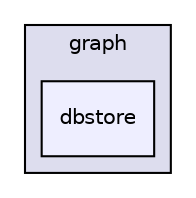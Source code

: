 digraph "/gsa/yktgsa-h1/01/pengwu/Web20/Analytics/ibm_ppl/datastructure/graph/dbstore" {
  compound=true
  node [ fontsize="10", fontname="Helvetica"];
  edge [ labelfontsize="10", labelfontname="Helvetica"];
  subgraph clusterdir_de574545640bc6519869f80c6b9cce01 {
    graph [ bgcolor="#ddddee", pencolor="black", label="graph" fontname="Helvetica", fontsize="10", URL="dir_de574545640bc6519869f80c6b9cce01.html"]
  dir_84c156f12d4e2ce9bdf3f6b57bcfec6b [shape=box, label="dbstore", style="filled", fillcolor="#eeeeff", pencolor="black", URL="dir_84c156f12d4e2ce9bdf3f6b57bcfec6b.html"];
  }
}
